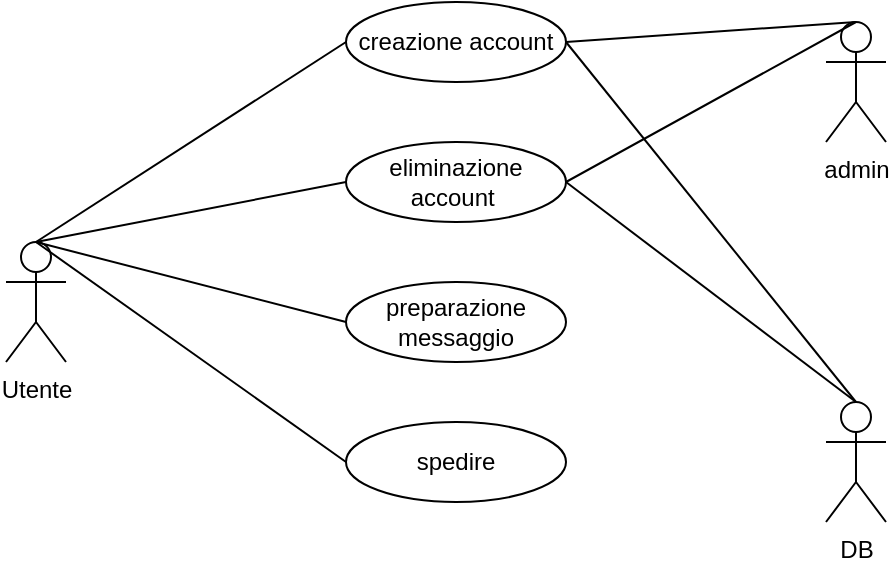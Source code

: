 <mxfile version="25.0.1" pages="5">
  <diagram id="7uKh4mXjR8NCpQf8pAsT" name="Pagina-2">
    <mxGraphModel dx="1674" dy="827" grid="1" gridSize="10" guides="1" tooltips="1" connect="1" arrows="1" fold="1" page="1" pageScale="1" pageWidth="827" pageHeight="1169" math="0" shadow="0">
      <root>
        <mxCell id="0" />
        <mxCell id="1" parent="0" />
        <mxCell id="RDjt_mT250CGhot7ouWW-1" value="Utente" style="shape=umlActor;verticalLabelPosition=bottom;verticalAlign=top;html=1;" vertex="1" parent="1">
          <mxGeometry x="90" y="350" width="30" height="60" as="geometry" />
        </mxCell>
        <mxCell id="RDjt_mT250CGhot7ouWW-2" value="admin" style="shape=umlActor;verticalLabelPosition=bottom;verticalAlign=top;html=1;" vertex="1" parent="1">
          <mxGeometry x="500" y="240" width="30" height="60" as="geometry" />
        </mxCell>
        <mxCell id="RDjt_mT250CGhot7ouWW-3" value="DB" style="shape=umlActor;verticalLabelPosition=bottom;verticalAlign=top;html=1;" vertex="1" parent="1">
          <mxGeometry x="500" y="430" width="30" height="60" as="geometry" />
        </mxCell>
        <mxCell id="RDjt_mT250CGhot7ouWW-4" value="creazione account" style="ellipse;html=1;whiteSpace=wrap;" vertex="1" parent="1">
          <mxGeometry x="260" y="230" width="110" height="40" as="geometry" />
        </mxCell>
        <mxCell id="RDjt_mT250CGhot7ouWW-5" value="eliminazione account&amp;nbsp;" style="ellipse;html=1;whiteSpace=wrap;" vertex="1" parent="1">
          <mxGeometry x="260" y="300" width="110" height="40" as="geometry" />
        </mxCell>
        <mxCell id="RDjt_mT250CGhot7ouWW-6" value="preparazione messaggio" style="ellipse;html=1;whiteSpace=wrap;" vertex="1" parent="1">
          <mxGeometry x="260" y="370" width="110" height="40" as="geometry" />
        </mxCell>
        <mxCell id="RDjt_mT250CGhot7ouWW-7" value="spedire" style="ellipse;html=1;whiteSpace=wrap;" vertex="1" parent="1">
          <mxGeometry x="260" y="440" width="110" height="40" as="geometry" />
        </mxCell>
        <mxCell id="RDjt_mT250CGhot7ouWW-11" value="" style="endArrow=none;html=1;endSize=12;startArrow=none;startSize=14;startFill=0;align=center;verticalAlign=bottom;endFill=0;rounded=0;entryX=0.5;entryY=0;entryDx=0;entryDy=0;entryPerimeter=0;exitX=0;exitY=0.5;exitDx=0;exitDy=0;" edge="1" parent="1" source="RDjt_mT250CGhot7ouWW-4" target="RDjt_mT250CGhot7ouWW-1">
          <mxGeometry y="3" relative="1" as="geometry">
            <mxPoint x="140" y="520" as="sourcePoint" />
            <mxPoint x="300" y="520" as="targetPoint" />
          </mxGeometry>
        </mxCell>
        <mxCell id="RDjt_mT250CGhot7ouWW-12" value="" style="endArrow=none;html=1;endSize=12;startArrow=none;startSize=14;startFill=0;align=center;verticalAlign=bottom;endFill=0;rounded=0;exitX=0;exitY=0.5;exitDx=0;exitDy=0;entryX=0.5;entryY=0;entryDx=0;entryDy=0;entryPerimeter=0;" edge="1" parent="1" source="RDjt_mT250CGhot7ouWW-5" target="RDjt_mT250CGhot7ouWW-1">
          <mxGeometry y="3" relative="1" as="geometry">
            <mxPoint x="270" y="260" as="sourcePoint" />
            <mxPoint x="110" y="350" as="targetPoint" />
          </mxGeometry>
        </mxCell>
        <mxCell id="RDjt_mT250CGhot7ouWW-13" value="" style="endArrow=none;html=1;endSize=12;startArrow=none;startSize=14;startFill=0;align=center;verticalAlign=bottom;endFill=0;rounded=0;entryX=0.5;entryY=0;entryDx=0;entryDy=0;entryPerimeter=0;exitX=0;exitY=0.5;exitDx=0;exitDy=0;" edge="1" parent="1" source="RDjt_mT250CGhot7ouWW-6" target="RDjt_mT250CGhot7ouWW-1">
          <mxGeometry y="3" relative="1" as="geometry">
            <mxPoint x="280" y="270" as="sourcePoint" />
            <mxPoint x="125" y="370" as="targetPoint" />
          </mxGeometry>
        </mxCell>
        <mxCell id="RDjt_mT250CGhot7ouWW-14" value="" style="endArrow=none;html=1;endSize=12;startArrow=none;startSize=14;startFill=0;align=center;verticalAlign=bottom;endFill=0;rounded=0;entryX=0.5;entryY=0;entryDx=0;entryDy=0;entryPerimeter=0;exitX=0;exitY=0.5;exitDx=0;exitDy=0;" edge="1" parent="1" source="RDjt_mT250CGhot7ouWW-7" target="RDjt_mT250CGhot7ouWW-1">
          <mxGeometry y="3" relative="1" as="geometry">
            <mxPoint x="290" y="280" as="sourcePoint" />
            <mxPoint x="135" y="380" as="targetPoint" />
          </mxGeometry>
        </mxCell>
        <mxCell id="RDjt_mT250CGhot7ouWW-15" value="" style="endArrow=none;html=1;endSize=12;startArrow=none;startSize=14;startFill=0;align=center;verticalAlign=bottom;endFill=0;rounded=0;entryX=0.5;entryY=0;entryDx=0;entryDy=0;entryPerimeter=0;exitX=1;exitY=0.5;exitDx=0;exitDy=0;" edge="1" parent="1" source="RDjt_mT250CGhot7ouWW-4" target="RDjt_mT250CGhot7ouWW-2">
          <mxGeometry y="3" relative="1" as="geometry">
            <mxPoint x="300" y="290" as="sourcePoint" />
            <mxPoint x="145" y="390" as="targetPoint" />
          </mxGeometry>
        </mxCell>
        <mxCell id="RDjt_mT250CGhot7ouWW-16" value="" style="endArrow=none;html=1;endSize=12;startArrow=none;startSize=14;startFill=0;align=center;verticalAlign=bottom;endFill=0;rounded=0;entryX=0.5;entryY=0;entryDx=0;entryDy=0;entryPerimeter=0;exitX=1;exitY=0.5;exitDx=0;exitDy=0;" edge="1" parent="1" source="RDjt_mT250CGhot7ouWW-4" target="RDjt_mT250CGhot7ouWW-3">
          <mxGeometry y="3" relative="1" as="geometry">
            <mxPoint x="310" y="300" as="sourcePoint" />
            <mxPoint x="155" y="400" as="targetPoint" />
          </mxGeometry>
        </mxCell>
        <mxCell id="RDjt_mT250CGhot7ouWW-17" value="" style="endArrow=none;html=1;endSize=12;startArrow=none;startSize=14;startFill=0;align=center;verticalAlign=bottom;endFill=0;rounded=0;entryX=0.5;entryY=0;entryDx=0;entryDy=0;entryPerimeter=0;exitX=1;exitY=0.5;exitDx=0;exitDy=0;" edge="1" parent="1" source="RDjt_mT250CGhot7ouWW-5" target="RDjt_mT250CGhot7ouWW-3">
          <mxGeometry y="3" relative="1" as="geometry">
            <mxPoint x="320" y="310" as="sourcePoint" />
            <mxPoint x="165" y="410" as="targetPoint" />
          </mxGeometry>
        </mxCell>
        <mxCell id="RDjt_mT250CGhot7ouWW-18" value="" style="endArrow=none;html=1;endSize=12;startArrow=none;startSize=14;startFill=0;align=center;verticalAlign=bottom;endFill=0;rounded=0;entryX=0.5;entryY=0;entryDx=0;entryDy=0;entryPerimeter=0;exitX=1;exitY=0.5;exitDx=0;exitDy=0;" edge="1" parent="1" source="RDjt_mT250CGhot7ouWW-5" target="RDjt_mT250CGhot7ouWW-2">
          <mxGeometry y="3" relative="1" as="geometry">
            <mxPoint x="380" y="320" as="sourcePoint" />
            <mxPoint x="175" y="420" as="targetPoint" />
          </mxGeometry>
        </mxCell>
      </root>
    </mxGraphModel>
  </diagram>
  <diagram id="IorZ8EUd1iyntwWjrZEY" name="Pagina-3">
    <mxGraphModel dx="1674" dy="827" grid="1" gridSize="10" guides="1" tooltips="1" connect="1" arrows="1" fold="1" page="1" pageScale="1" pageWidth="827" pageHeight="1169" math="0" shadow="0">
      <root>
        <mxCell id="0" />
        <mxCell id="1" parent="0" />
        <mxCell id="6ybf6IS9MUHjENojcd30-1" value="sito" style="shape=umlLifeline;perimeter=lifelinePerimeter;whiteSpace=wrap;html=1;container=1;dropTarget=0;collapsible=0;recursiveResize=0;outlineConnect=0;portConstraint=eastwest;newEdgeStyle={&quot;edgeStyle&quot;:&quot;elbowEdgeStyle&quot;,&quot;elbow&quot;:&quot;vertical&quot;,&quot;curved&quot;:0,&quot;rounded&quot;:0};" vertex="1" parent="1">
          <mxGeometry x="290" y="170" width="100" height="300" as="geometry" />
        </mxCell>
        <mxCell id="6ybf6IS9MUHjENojcd30-6" value="" style="html=1;points=[[0,0,0,0,5],[0,1,0,0,-5],[1,0,0,0,5],[1,1,0,0,-5]];perimeter=orthogonalPerimeter;outlineConnect=0;targetShapes=umlLifeline;portConstraint=eastwest;newEdgeStyle={&quot;curved&quot;:0,&quot;rounded&quot;:0};" vertex="1" parent="6ybf6IS9MUHjENojcd30-1">
          <mxGeometry x="45" y="90" width="10" height="210" as="geometry" />
        </mxCell>
        <mxCell id="6ybf6IS9MUHjENojcd30-3" value="utente" style="shape=umlLifeline;perimeter=lifelinePerimeter;whiteSpace=wrap;html=1;container=1;dropTarget=0;collapsible=0;recursiveResize=0;outlineConnect=0;portConstraint=eastwest;newEdgeStyle={&quot;edgeStyle&quot;:&quot;elbowEdgeStyle&quot;,&quot;elbow&quot;:&quot;vertical&quot;,&quot;curved&quot;:0,&quot;rounded&quot;:0};" vertex="1" parent="1">
          <mxGeometry x="170" y="170" width="100" height="350" as="geometry" />
        </mxCell>
        <mxCell id="6ybf6IS9MUHjENojcd30-4" value="" style="html=1;points=[[0,0,0,0,5],[0,1,0,0,-5],[1,0,0,0,5],[1,1,0,0,-5]];perimeter=orthogonalPerimeter;outlineConnect=0;targetShapes=umlLifeline;portConstraint=eastwest;newEdgeStyle={&quot;curved&quot;:0,&quot;rounded&quot;:0};" vertex="1" parent="6ybf6IS9MUHjENojcd30-3">
          <mxGeometry x="45" y="90" width="10" height="260" as="geometry" />
        </mxCell>
        <mxCell id="6ybf6IS9MUHjENojcd30-8" value="DB" style="shape=umlLifeline;perimeter=lifelinePerimeter;whiteSpace=wrap;html=1;container=1;dropTarget=0;collapsible=0;recursiveResize=0;outlineConnect=0;portConstraint=eastwest;newEdgeStyle={&quot;edgeStyle&quot;:&quot;elbowEdgeStyle&quot;,&quot;elbow&quot;:&quot;vertical&quot;,&quot;curved&quot;:0,&quot;rounded&quot;:0};" vertex="1" parent="1">
          <mxGeometry x="534" y="170" width="100" height="330" as="geometry" />
        </mxCell>
        <mxCell id="6ybf6IS9MUHjENojcd30-9" value="" style="html=1;points=[[0,0,0,0,5],[0,1,0,0,-5],[1,0,0,0,5],[1,1,0,0,-5]];perimeter=orthogonalPerimeter;outlineConnect=0;targetShapes=umlLifeline;portConstraint=eastwest;newEdgeStyle={&quot;curved&quot;:0,&quot;rounded&quot;:0};" vertex="1" parent="6ybf6IS9MUHjENojcd30-8">
          <mxGeometry x="45" y="90" width="10" height="240" as="geometry" />
        </mxCell>
        <mxCell id="6ybf6IS9MUHjENojcd30-14" value="" style="html=1;verticalAlign=bottom;labelBackgroundColor=none;endArrow=block;endFill=1;endSize=6;align=left;rounded=0;exitX=1;exitY=0;exitDx=0;exitDy=5;exitPerimeter=0;entryX=0;entryY=0;entryDx=0;entryDy=5;entryPerimeter=0;" edge="1" parent="1" source="6ybf6IS9MUHjENojcd30-4" target="6ybf6IS9MUHjENojcd30-6">
          <mxGeometry x="-1" relative="1" as="geometry">
            <mxPoint x="70" y="280" as="sourcePoint" />
            <mxPoint x="230" y="280" as="targetPoint" />
          </mxGeometry>
        </mxCell>
        <mxCell id="6ybf6IS9MUHjENojcd30-15" value="creazione(id,psw)" style="edgeLabel;html=1;align=center;verticalAlign=middle;resizable=0;points=[];" vertex="1" connectable="0" parent="6ybf6IS9MUHjENojcd30-14">
          <mxGeometry x="-0.018" relative="1" as="geometry">
            <mxPoint as="offset" />
          </mxGeometry>
        </mxCell>
        <mxCell id="6ybf6IS9MUHjENojcd30-16" value="" style="html=1;verticalAlign=bottom;labelBackgroundColor=none;endArrow=block;endFill=1;endSize=6;align=left;rounded=0;" edge="1" parent="1" target="6ybf6IS9MUHjENojcd30-9">
          <mxGeometry x="-1" relative="1" as="geometry">
            <mxPoint x="350" y="275" as="sourcePoint" />
            <mxPoint x="459.0" y="275" as="targetPoint" />
          </mxGeometry>
        </mxCell>
        <mxCell id="6ybf6IS9MUHjENojcd30-18" value="creazione" style="edgeLabel;html=1;align=center;verticalAlign=middle;resizable=0;points=[];" vertex="1" connectable="0" parent="6ybf6IS9MUHjENojcd30-16">
          <mxGeometry x="0.046" relative="1" as="geometry">
            <mxPoint as="offset" />
          </mxGeometry>
        </mxCell>
        <mxCell id="6ybf6IS9MUHjENojcd30-21" value="potrei implementare un loop che continui fino a che l id non sia di una lunghezza minima" style="text;html=1;align=center;verticalAlign=middle;resizable=0;points=[];autosize=1;strokeColor=none;fillColor=none;" vertex="1" parent="1">
          <mxGeometry x="120" y="58" width="490" height="30" as="geometry" />
        </mxCell>
        <mxCell id="6ybf6IS9MUHjENojcd30-22" value="" style="endArrow=open;html=1;rounded=0;align=center;verticalAlign=bottom;dashed=1;endFill=0;labelBackgroundColor=none;" edge="1" parent="1" target="6ybf6IS9MUHjENojcd30-1">
          <mxGeometry relative="1" as="geometry">
            <mxPoint x="579" y="400" as="sourcePoint" />
            <mxPoint x="463.929" y="400" as="targetPoint" />
          </mxGeometry>
        </mxCell>
        <mxCell id="6ybf6IS9MUHjENojcd30-23" value="utente inserito" style="resizable=0;html=1;align=center;verticalAlign=top;labelBackgroundColor=none;" connectable="0" vertex="1" parent="6ybf6IS9MUHjENojcd30-22">
          <mxGeometry relative="1" as="geometry" />
        </mxCell>
        <mxCell id="6ybf6IS9MUHjENojcd30-26" value="" style="endArrow=open;html=1;rounded=0;align=center;verticalAlign=bottom;dashed=1;endFill=0;labelBackgroundColor=none;" edge="1" parent="1">
          <mxGeometry relative="1" as="geometry">
            <mxPoint x="335" y="430" as="sourcePoint" />
            <mxPoint x="220" y="430" as="targetPoint" />
          </mxGeometry>
        </mxCell>
        <mxCell id="6ybf6IS9MUHjENojcd30-27" value="hai effettuato il login" style="resizable=0;html=1;align=center;verticalAlign=top;labelBackgroundColor=none;" connectable="0" vertex="1" parent="6ybf6IS9MUHjENojcd30-26">
          <mxGeometry relative="1" as="geometry" />
        </mxCell>
        <mxCell id="6ybf6IS9MUHjENojcd30-28" value="inbox" style="shape=umlLifeline;perimeter=lifelinePerimeter;whiteSpace=wrap;html=1;container=1;dropTarget=0;collapsible=0;recursiveResize=0;outlineConnect=0;portConstraint=eastwest;newEdgeStyle={&quot;edgeStyle&quot;:&quot;elbowEdgeStyle&quot;,&quot;elbow&quot;:&quot;vertical&quot;,&quot;curved&quot;:0,&quot;rounded&quot;:0};" vertex="1" parent="1">
          <mxGeometry x="620" y="250" width="100" height="180" as="geometry" />
        </mxCell>
        <mxCell id="6ybf6IS9MUHjENojcd30-29" value="" style="html=1;points=[[0,0,0,0,5],[0,1,0,0,-5],[1,0,0,0,5],[1,1,0,0,-5]];perimeter=orthogonalPerimeter;outlineConnect=0;targetShapes=umlLifeline;portConstraint=eastwest;newEdgeStyle={&quot;curved&quot;:0,&quot;rounded&quot;:0};" vertex="1" parent="6ybf6IS9MUHjENojcd30-28">
          <mxGeometry x="45" y="60" width="10" height="20" as="geometry" />
        </mxCell>
        <mxCell id="6ybf6IS9MUHjENojcd30-30" value="out" style="shape=umlLifeline;perimeter=lifelinePerimeter;whiteSpace=wrap;html=1;container=1;dropTarget=0;collapsible=0;recursiveResize=0;outlineConnect=0;portConstraint=eastwest;newEdgeStyle={&quot;edgeStyle&quot;:&quot;elbowEdgeStyle&quot;,&quot;elbow&quot;:&quot;vertical&quot;,&quot;curved&quot;:0,&quot;rounded&quot;:0};" vertex="1" parent="1">
          <mxGeometry x="730" y="250" width="100" height="180" as="geometry" />
        </mxCell>
        <mxCell id="6ybf6IS9MUHjENojcd30-31" value="" style="html=1;points=[[0,0,0,0,5],[0,1,0,0,-5],[1,0,0,0,5],[1,1,0,0,-5]];perimeter=orthogonalPerimeter;outlineConnect=0;targetShapes=umlLifeline;portConstraint=eastwest;newEdgeStyle={&quot;curved&quot;:0,&quot;rounded&quot;:0};" vertex="1" parent="6ybf6IS9MUHjENojcd30-30">
          <mxGeometry x="45" y="85" width="10" height="20" as="geometry" />
        </mxCell>
        <mxCell id="6ybf6IS9MUHjENojcd30-32" value="draft" style="shape=umlLifeline;perimeter=lifelinePerimeter;whiteSpace=wrap;html=1;container=1;dropTarget=0;collapsible=0;recursiveResize=0;outlineConnect=0;portConstraint=eastwest;newEdgeStyle={&quot;edgeStyle&quot;:&quot;elbowEdgeStyle&quot;,&quot;elbow&quot;:&quot;vertical&quot;,&quot;curved&quot;:0,&quot;rounded&quot;:0};" vertex="1" parent="1">
          <mxGeometry x="850" y="250" width="100" height="180" as="geometry" />
        </mxCell>
        <mxCell id="6ybf6IS9MUHjENojcd30-33" value="" style="html=1;points=[[0,0,0,0,5],[0,1,0,0,-5],[1,0,0,0,5],[1,1,0,0,-5]];perimeter=orthogonalPerimeter;outlineConnect=0;targetShapes=umlLifeline;portConstraint=eastwest;newEdgeStyle={&quot;curved&quot;:0,&quot;rounded&quot;:0};" vertex="1" parent="6ybf6IS9MUHjENojcd30-32">
          <mxGeometry x="45" y="105" width="10" height="20" as="geometry" />
        </mxCell>
        <mxCell id="6ybf6IS9MUHjENojcd30-34" value="" style="html=1;verticalAlign=bottom;labelBackgroundColor=none;endArrow=block;endFill=1;endSize=6;align=left;rounded=0;" edge="1" parent="1">
          <mxGeometry x="-1" relative="1" as="geometry">
            <mxPoint x="590" y="310" as="sourcePoint" />
            <mxPoint x="660" y="310" as="targetPoint" />
          </mxGeometry>
        </mxCell>
        <mxCell id="6ybf6IS9MUHjENojcd30-35" value="creazione1" style="edgeLabel;html=1;align=center;verticalAlign=middle;resizable=0;points=[];" vertex="1" connectable="0" parent="6ybf6IS9MUHjENojcd30-34">
          <mxGeometry x="0.046" relative="1" as="geometry">
            <mxPoint as="offset" />
          </mxGeometry>
        </mxCell>
        <mxCell id="6ybf6IS9MUHjENojcd30-36" value="" style="html=1;verticalAlign=bottom;labelBackgroundColor=none;endArrow=block;endFill=1;endSize=6;align=left;rounded=0;" edge="1" parent="1" target="6ybf6IS9MUHjENojcd30-30">
          <mxGeometry x="-1" relative="1" as="geometry">
            <mxPoint x="590" y="344.71" as="sourcePoint" />
            <mxPoint x="699" y="344.71" as="targetPoint" />
          </mxGeometry>
        </mxCell>
        <mxCell id="6ybf6IS9MUHjENojcd30-37" value="creazione2" style="edgeLabel;html=1;align=center;verticalAlign=middle;resizable=0;points=[];" vertex="1" connectable="0" parent="6ybf6IS9MUHjENojcd30-36">
          <mxGeometry x="0.046" relative="1" as="geometry">
            <mxPoint as="offset" />
          </mxGeometry>
        </mxCell>
        <mxCell id="6ybf6IS9MUHjENojcd30-38" value="" style="html=1;verticalAlign=bottom;labelBackgroundColor=none;endArrow=block;endFill=1;endSize=6;align=left;rounded=0;" edge="1" parent="1" target="6ybf6IS9MUHjENojcd30-32">
          <mxGeometry x="-1" relative="1" as="geometry">
            <mxPoint x="590" y="370" as="sourcePoint" />
            <mxPoint x="699" y="370" as="targetPoint" />
          </mxGeometry>
        </mxCell>
        <mxCell id="6ybf6IS9MUHjENojcd30-39" value="creazione 3" style="edgeLabel;html=1;align=center;verticalAlign=middle;resizable=0;points=[];" vertex="1" connectable="0" parent="6ybf6IS9MUHjENojcd30-38">
          <mxGeometry x="0.046" relative="1" as="geometry">
            <mxPoint as="offset" />
          </mxGeometry>
        </mxCell>
      </root>
    </mxGraphModel>
  </diagram>
  <diagram id="ANnbnVgEJeZNA_Bvn11J" name="Pagina-4">
    <mxGraphModel dx="1674" dy="827" grid="1" gridSize="10" guides="1" tooltips="1" connect="1" arrows="1" fold="1" page="1" pageScale="1" pageWidth="827" pageHeight="1169" math="0" shadow="0">
      <root>
        <mxCell id="0" />
        <mxCell id="1" parent="0" />
        <mxCell id="ZxREkhoDkMAEQCJmT6lO-1" value="sito" style="shape=umlLifeline;perimeter=lifelinePerimeter;whiteSpace=wrap;html=1;container=1;dropTarget=0;collapsible=0;recursiveResize=0;outlineConnect=0;portConstraint=eastwest;newEdgeStyle={&quot;edgeStyle&quot;:&quot;elbowEdgeStyle&quot;,&quot;elbow&quot;:&quot;vertical&quot;,&quot;curved&quot;:0,&quot;rounded&quot;:0};" vertex="1" parent="1">
          <mxGeometry x="220" y="110" width="100" height="300" as="geometry" />
        </mxCell>
        <mxCell id="ZxREkhoDkMAEQCJmT6lO-2" value="" style="html=1;points=[[0,0,0,0,5],[0,1,0,0,-5],[1,0,0,0,5],[1,1,0,0,-5]];perimeter=orthogonalPerimeter;outlineConnect=0;targetShapes=umlLifeline;portConstraint=eastwest;newEdgeStyle={&quot;curved&quot;:0,&quot;rounded&quot;:0};" vertex="1" parent="ZxREkhoDkMAEQCJmT6lO-1">
          <mxGeometry x="45" y="90" width="10" height="210" as="geometry" />
        </mxCell>
        <mxCell id="ZxREkhoDkMAEQCJmT6lO-3" value="utente" style="shape=umlLifeline;perimeter=lifelinePerimeter;whiteSpace=wrap;html=1;container=1;dropTarget=0;collapsible=0;recursiveResize=0;outlineConnect=0;portConstraint=eastwest;newEdgeStyle={&quot;edgeStyle&quot;:&quot;elbowEdgeStyle&quot;,&quot;elbow&quot;:&quot;vertical&quot;,&quot;curved&quot;:0,&quot;rounded&quot;:0};" vertex="1" parent="1">
          <mxGeometry x="100" y="110" width="100" height="350" as="geometry" />
        </mxCell>
        <mxCell id="ZxREkhoDkMAEQCJmT6lO-4" value="" style="html=1;points=[[0,0,0,0,5],[0,1,0,0,-5],[1,0,0,0,5],[1,1,0,0,-5]];perimeter=orthogonalPerimeter;outlineConnect=0;targetShapes=umlLifeline;portConstraint=eastwest;newEdgeStyle={&quot;curved&quot;:0,&quot;rounded&quot;:0};" vertex="1" parent="ZxREkhoDkMAEQCJmT6lO-3">
          <mxGeometry x="45" y="90" width="10" height="260" as="geometry" />
        </mxCell>
        <mxCell id="ZxREkhoDkMAEQCJmT6lO-5" value="DB" style="shape=umlLifeline;perimeter=lifelinePerimeter;whiteSpace=wrap;html=1;container=1;dropTarget=0;collapsible=0;recursiveResize=0;outlineConnect=0;portConstraint=eastwest;newEdgeStyle={&quot;edgeStyle&quot;:&quot;elbowEdgeStyle&quot;,&quot;elbow&quot;:&quot;vertical&quot;,&quot;curved&quot;:0,&quot;rounded&quot;:0};" vertex="1" parent="1">
          <mxGeometry x="464" y="110" width="100" height="330" as="geometry" />
        </mxCell>
        <mxCell id="ZxREkhoDkMAEQCJmT6lO-6" value="" style="html=1;points=[[0,0,0,0,5],[0,1,0,0,-5],[1,0,0,0,5],[1,1,0,0,-5]];perimeter=orthogonalPerimeter;outlineConnect=0;targetShapes=umlLifeline;portConstraint=eastwest;newEdgeStyle={&quot;curved&quot;:0,&quot;rounded&quot;:0};" vertex="1" parent="ZxREkhoDkMAEQCJmT6lO-5">
          <mxGeometry x="45" y="90" width="10" height="240" as="geometry" />
        </mxCell>
        <mxCell id="ZxREkhoDkMAEQCJmT6lO-7" value="" style="html=1;verticalAlign=bottom;labelBackgroundColor=none;endArrow=block;endFill=1;endSize=6;align=left;rounded=0;exitX=1;exitY=0;exitDx=0;exitDy=5;exitPerimeter=0;entryX=0;entryY=0;entryDx=0;entryDy=5;entryPerimeter=0;" edge="1" parent="1" source="ZxREkhoDkMAEQCJmT6lO-4" target="ZxREkhoDkMAEQCJmT6lO-2">
          <mxGeometry x="-1" relative="1" as="geometry">
            <mxPoint y="220" as="sourcePoint" />
            <mxPoint x="160" y="220" as="targetPoint" />
          </mxGeometry>
        </mxCell>
        <mxCell id="ZxREkhoDkMAEQCJmT6lO-8" value="eliminazione" style="edgeLabel;html=1;align=center;verticalAlign=middle;resizable=0;points=[];" vertex="1" connectable="0" parent="ZxREkhoDkMAEQCJmT6lO-7">
          <mxGeometry x="-0.018" relative="1" as="geometry">
            <mxPoint as="offset" />
          </mxGeometry>
        </mxCell>
        <mxCell id="ZxREkhoDkMAEQCJmT6lO-9" value="" style="html=1;verticalAlign=bottom;labelBackgroundColor=none;endArrow=block;endFill=1;endSize=6;align=left;rounded=0;" edge="1" parent="1" target="ZxREkhoDkMAEQCJmT6lO-6">
          <mxGeometry x="-1" relative="1" as="geometry">
            <mxPoint x="280" y="215" as="sourcePoint" />
            <mxPoint x="389.0" y="215" as="targetPoint" />
          </mxGeometry>
        </mxCell>
        <mxCell id="ZxREkhoDkMAEQCJmT6lO-10" value="richiesta eliminazione&amp;nbsp;" style="edgeLabel;html=1;align=center;verticalAlign=middle;resizable=0;points=[];" vertex="1" connectable="0" parent="ZxREkhoDkMAEQCJmT6lO-9">
          <mxGeometry x="0.046" relative="1" as="geometry">
            <mxPoint as="offset" />
          </mxGeometry>
        </mxCell>
        <mxCell id="ZxREkhoDkMAEQCJmT6lO-11" value="" style="endArrow=open;html=1;rounded=0;align=center;verticalAlign=bottom;dashed=1;endFill=0;labelBackgroundColor=none;" edge="1" parent="1" target="ZxREkhoDkMAEQCJmT6lO-1">
          <mxGeometry relative="1" as="geometry">
            <mxPoint x="509" y="340" as="sourcePoint" />
            <mxPoint x="393.929" y="340" as="targetPoint" />
          </mxGeometry>
        </mxCell>
        <mxCell id="ZxREkhoDkMAEQCJmT6lO-12" value="eliminato" style="resizable=0;html=1;align=center;verticalAlign=top;labelBackgroundColor=none;" connectable="0" vertex="1" parent="ZxREkhoDkMAEQCJmT6lO-11">
          <mxGeometry relative="1" as="geometry" />
        </mxCell>
        <mxCell id="ZxREkhoDkMAEQCJmT6lO-13" value="" style="endArrow=open;html=1;rounded=0;align=center;verticalAlign=bottom;dashed=1;endFill=0;labelBackgroundColor=none;" edge="1" parent="1">
          <mxGeometry relative="1" as="geometry">
            <mxPoint x="265" y="370" as="sourcePoint" />
            <mxPoint x="150" y="370" as="targetPoint" />
          </mxGeometry>
        </mxCell>
        <mxCell id="ZxREkhoDkMAEQCJmT6lO-14" value="eliminato" style="resizable=0;html=1;align=center;verticalAlign=top;labelBackgroundColor=none;" connectable="0" vertex="1" parent="ZxREkhoDkMAEQCJmT6lO-13">
          <mxGeometry relative="1" as="geometry" />
        </mxCell>
        <mxCell id="ZxREkhoDkMAEQCJmT6lO-15" value="inbox" style="shape=umlLifeline;perimeter=lifelinePerimeter;whiteSpace=wrap;html=1;container=1;dropTarget=0;collapsible=0;recursiveResize=0;outlineConnect=0;portConstraint=eastwest;newEdgeStyle={&quot;edgeStyle&quot;:&quot;elbowEdgeStyle&quot;,&quot;elbow&quot;:&quot;vertical&quot;,&quot;curved&quot;:0,&quot;rounded&quot;:0};" vertex="1" parent="1">
          <mxGeometry x="550" y="190" width="100" height="180" as="geometry" />
        </mxCell>
        <mxCell id="ZxREkhoDkMAEQCJmT6lO-16" value="" style="html=1;points=[[0,0,0,0,5],[0,1,0,0,-5],[1,0,0,0,5],[1,1,0,0,-5]];perimeter=orthogonalPerimeter;outlineConnect=0;targetShapes=umlLifeline;portConstraint=eastwest;newEdgeStyle={&quot;curved&quot;:0,&quot;rounded&quot;:0};" vertex="1" parent="ZxREkhoDkMAEQCJmT6lO-15">
          <mxGeometry x="45" y="60" width="10" height="20" as="geometry" />
        </mxCell>
        <mxCell id="ZxREkhoDkMAEQCJmT6lO-17" value="out" style="shape=umlLifeline;perimeter=lifelinePerimeter;whiteSpace=wrap;html=1;container=1;dropTarget=0;collapsible=0;recursiveResize=0;outlineConnect=0;portConstraint=eastwest;newEdgeStyle={&quot;edgeStyle&quot;:&quot;elbowEdgeStyle&quot;,&quot;elbow&quot;:&quot;vertical&quot;,&quot;curved&quot;:0,&quot;rounded&quot;:0};" vertex="1" parent="1">
          <mxGeometry x="660" y="190" width="100" height="180" as="geometry" />
        </mxCell>
        <mxCell id="ZxREkhoDkMAEQCJmT6lO-18" value="" style="html=1;points=[[0,0,0,0,5],[0,1,0,0,-5],[1,0,0,0,5],[1,1,0,0,-5]];perimeter=orthogonalPerimeter;outlineConnect=0;targetShapes=umlLifeline;portConstraint=eastwest;newEdgeStyle={&quot;curved&quot;:0,&quot;rounded&quot;:0};" vertex="1" parent="ZxREkhoDkMAEQCJmT6lO-17">
          <mxGeometry x="45" y="85" width="10" height="20" as="geometry" />
        </mxCell>
        <mxCell id="ZxREkhoDkMAEQCJmT6lO-19" value="draft" style="shape=umlLifeline;perimeter=lifelinePerimeter;whiteSpace=wrap;html=1;container=1;dropTarget=0;collapsible=0;recursiveResize=0;outlineConnect=0;portConstraint=eastwest;newEdgeStyle={&quot;edgeStyle&quot;:&quot;elbowEdgeStyle&quot;,&quot;elbow&quot;:&quot;vertical&quot;,&quot;curved&quot;:0,&quot;rounded&quot;:0};" vertex="1" parent="1">
          <mxGeometry x="780" y="190" width="100" height="180" as="geometry" />
        </mxCell>
        <mxCell id="ZxREkhoDkMAEQCJmT6lO-20" value="" style="html=1;points=[[0,0,0,0,5],[0,1,0,0,-5],[1,0,0,0,5],[1,1,0,0,-5]];perimeter=orthogonalPerimeter;outlineConnect=0;targetShapes=umlLifeline;portConstraint=eastwest;newEdgeStyle={&quot;curved&quot;:0,&quot;rounded&quot;:0};" vertex="1" parent="ZxREkhoDkMAEQCJmT6lO-19">
          <mxGeometry x="45" y="105" width="10" height="20" as="geometry" />
        </mxCell>
        <mxCell id="ZxREkhoDkMAEQCJmT6lO-21" value="" style="html=1;verticalAlign=bottom;labelBackgroundColor=none;endArrow=block;endFill=1;endSize=6;align=left;rounded=0;" edge="1" parent="1">
          <mxGeometry x="-1" relative="1" as="geometry">
            <mxPoint x="520" y="250" as="sourcePoint" />
            <mxPoint x="590" y="250" as="targetPoint" />
          </mxGeometry>
        </mxCell>
        <mxCell id="ZxREkhoDkMAEQCJmT6lO-22" value="elimina" style="edgeLabel;html=1;align=center;verticalAlign=middle;resizable=0;points=[];" vertex="1" connectable="0" parent="ZxREkhoDkMAEQCJmT6lO-21">
          <mxGeometry x="0.046" relative="1" as="geometry">
            <mxPoint as="offset" />
          </mxGeometry>
        </mxCell>
        <mxCell id="ZxREkhoDkMAEQCJmT6lO-23" value="" style="html=1;verticalAlign=bottom;labelBackgroundColor=none;endArrow=block;endFill=1;endSize=6;align=left;rounded=0;" edge="1" parent="1" target="ZxREkhoDkMAEQCJmT6lO-17">
          <mxGeometry x="-1" relative="1" as="geometry">
            <mxPoint x="520" y="284.71" as="sourcePoint" />
            <mxPoint x="629" y="284.71" as="targetPoint" />
          </mxGeometry>
        </mxCell>
        <mxCell id="ZxREkhoDkMAEQCJmT6lO-24" value="elimina" style="edgeLabel;html=1;align=center;verticalAlign=middle;resizable=0;points=[];" vertex="1" connectable="0" parent="ZxREkhoDkMAEQCJmT6lO-23">
          <mxGeometry x="0.046" relative="1" as="geometry">
            <mxPoint as="offset" />
          </mxGeometry>
        </mxCell>
        <mxCell id="ZxREkhoDkMAEQCJmT6lO-25" value="" style="html=1;verticalAlign=bottom;labelBackgroundColor=none;endArrow=block;endFill=1;endSize=6;align=left;rounded=0;" edge="1" parent="1" target="ZxREkhoDkMAEQCJmT6lO-19">
          <mxGeometry x="-1" relative="1" as="geometry">
            <mxPoint x="520" y="310" as="sourcePoint" />
            <mxPoint x="629" y="310" as="targetPoint" />
          </mxGeometry>
        </mxCell>
        <mxCell id="ZxREkhoDkMAEQCJmT6lO-26" value="elimina" style="edgeLabel;html=1;align=center;verticalAlign=middle;resizable=0;points=[];" vertex="1" connectable="0" parent="ZxREkhoDkMAEQCJmT6lO-25">
          <mxGeometry x="0.046" relative="1" as="geometry">
            <mxPoint as="offset" />
          </mxGeometry>
        </mxCell>
        <mxCell id="ZxREkhoDkMAEQCJmT6lO-27" value="potrei mettere blocco alt per controllo se utente esiste&amp;nbsp;" style="text;html=1;align=center;verticalAlign=middle;resizable=0;points=[];autosize=1;strokeColor=none;fillColor=none;" vertex="1" parent="1">
          <mxGeometry x="155" y="18" width="310" height="30" as="geometry" />
        </mxCell>
        <mxCell id="ZxREkhoDkMAEQCJmT6lO-28" value="" style="shape=umlDestroy;html=1;" vertex="1" parent="1">
          <mxGeometry x="695" y="360" width="30" height="30" as="geometry" />
        </mxCell>
        <mxCell id="ZxREkhoDkMAEQCJmT6lO-29" value="" style="shape=umlDestroy;html=1;" vertex="1" parent="1">
          <mxGeometry x="585" y="360" width="30" height="30" as="geometry" />
        </mxCell>
        <mxCell id="ZxREkhoDkMAEQCJmT6lO-30" value="" style="shape=umlDestroy;html=1;" vertex="1" parent="1">
          <mxGeometry x="815" y="360" width="30" height="30" as="geometry" />
        </mxCell>
      </root>
    </mxGraphModel>
  </diagram>
  <diagram id="zJk_KHnQ1PKEzfk7RWL3" name="Pagina-5">
    <mxGraphModel dx="1154" dy="570" grid="1" gridSize="10" guides="1" tooltips="1" connect="1" arrows="1" fold="1" page="1" pageScale="1" pageWidth="827" pageHeight="1169" math="0" shadow="0">
      <root>
        <mxCell id="0" />
        <mxCell id="1" parent="0" />
        <mxCell id="kGJDHgGEsKVxHL9vkZrV-1" value="sito" style="shape=umlLifeline;perimeter=lifelinePerimeter;whiteSpace=wrap;html=1;container=1;dropTarget=0;collapsible=0;recursiveResize=0;outlineConnect=0;portConstraint=eastwest;newEdgeStyle={&quot;edgeStyle&quot;:&quot;elbowEdgeStyle&quot;,&quot;elbow&quot;:&quot;vertical&quot;,&quot;curved&quot;:0,&quot;rounded&quot;:0};" vertex="1" parent="1">
          <mxGeometry x="220" y="110" width="100" height="300" as="geometry" />
        </mxCell>
        <mxCell id="kGJDHgGEsKVxHL9vkZrV-2" value="" style="html=1;points=[[0,0,0,0,5],[0,1,0,0,-5],[1,0,0,0,5],[1,1,0,0,-5]];perimeter=orthogonalPerimeter;outlineConnect=0;targetShapes=umlLifeline;portConstraint=eastwest;newEdgeStyle={&quot;curved&quot;:0,&quot;rounded&quot;:0};" vertex="1" parent="kGJDHgGEsKVxHL9vkZrV-1">
          <mxGeometry x="45" y="90" width="10" height="210" as="geometry" />
        </mxCell>
        <mxCell id="kGJDHgGEsKVxHL9vkZrV-3" value="utente" style="shape=umlLifeline;perimeter=lifelinePerimeter;whiteSpace=wrap;html=1;container=1;dropTarget=0;collapsible=0;recursiveResize=0;outlineConnect=0;portConstraint=eastwest;newEdgeStyle={&quot;edgeStyle&quot;:&quot;elbowEdgeStyle&quot;,&quot;elbow&quot;:&quot;vertical&quot;,&quot;curved&quot;:0,&quot;rounded&quot;:0};" vertex="1" parent="1">
          <mxGeometry x="100" y="110" width="100" height="350" as="geometry" />
        </mxCell>
        <mxCell id="kGJDHgGEsKVxHL9vkZrV-4" value="" style="html=1;points=[[0,0,0,0,5],[0,1,0,0,-5],[1,0,0,0,5],[1,1,0,0,-5]];perimeter=orthogonalPerimeter;outlineConnect=0;targetShapes=umlLifeline;portConstraint=eastwest;newEdgeStyle={&quot;curved&quot;:0,&quot;rounded&quot;:0};" vertex="1" parent="kGJDHgGEsKVxHL9vkZrV-3">
          <mxGeometry x="45" y="90" width="10" height="260" as="geometry" />
        </mxCell>
        <mxCell id="kGJDHgGEsKVxHL9vkZrV-5" value="email" style="shape=umlLifeline;perimeter=lifelinePerimeter;whiteSpace=wrap;html=1;container=1;dropTarget=0;collapsible=0;recursiveResize=0;outlineConnect=0;portConstraint=eastwest;newEdgeStyle={&quot;edgeStyle&quot;:&quot;elbowEdgeStyle&quot;,&quot;elbow&quot;:&quot;vertical&quot;,&quot;curved&quot;:0,&quot;rounded&quot;:0};" vertex="1" parent="1">
          <mxGeometry x="464" y="110" width="100" height="330" as="geometry" />
        </mxCell>
        <mxCell id="kGJDHgGEsKVxHL9vkZrV-6" value="" style="html=1;points=[[0,0,0,0,5],[0,1,0,0,-5],[1,0,0,0,5],[1,1,0,0,-5]];perimeter=orthogonalPerimeter;outlineConnect=0;targetShapes=umlLifeline;portConstraint=eastwest;newEdgeStyle={&quot;curved&quot;:0,&quot;rounded&quot;:0};" vertex="1" parent="kGJDHgGEsKVxHL9vkZrV-5">
          <mxGeometry x="45" y="90" width="10" height="240" as="geometry" />
        </mxCell>
        <mxCell id="kGJDHgGEsKVxHL9vkZrV-7" value="" style="html=1;verticalAlign=bottom;labelBackgroundColor=none;endArrow=block;endFill=1;endSize=6;align=left;rounded=0;exitX=1;exitY=0;exitDx=0;exitDy=5;exitPerimeter=0;entryX=0;entryY=0;entryDx=0;entryDy=5;entryPerimeter=0;" edge="1" parent="1" source="kGJDHgGEsKVxHL9vkZrV-4" target="kGJDHgGEsKVxHL9vkZrV-2">
          <mxGeometry x="-1" relative="1" as="geometry">
            <mxPoint y="220" as="sourcePoint" />
            <mxPoint x="160" y="220" as="targetPoint" />
          </mxGeometry>
        </mxCell>
        <mxCell id="kGJDHgGEsKVxHL9vkZrV-8" value="login(id,psw)" style="edgeLabel;html=1;align=center;verticalAlign=middle;resizable=0;points=[];" vertex="1" connectable="0" parent="kGJDHgGEsKVxHL9vkZrV-7">
          <mxGeometry x="-0.018" relative="1" as="geometry">
            <mxPoint as="offset" />
          </mxGeometry>
        </mxCell>
        <mxCell id="kGJDHgGEsKVxHL9vkZrV-11" value="" style="endArrow=open;html=1;rounded=0;align=center;verticalAlign=bottom;dashed=1;endFill=0;labelBackgroundColor=none;" edge="1" parent="1" target="kGJDHgGEsKVxHL9vkZrV-1" source="kGJDHgGEsKVxHL9vkZrV-35">
          <mxGeometry relative="1" as="geometry">
            <mxPoint x="509" y="340" as="sourcePoint" />
            <mxPoint x="393.929" y="340" as="targetPoint" />
            <Array as="points">
              <mxPoint x="330" y="360" />
            </Array>
          </mxGeometry>
        </mxCell>
        <mxCell id="kGJDHgGEsKVxHL9vkZrV-12" value="inviato" style="resizable=0;html=1;align=center;verticalAlign=top;labelBackgroundColor=none;" connectable="0" vertex="1" parent="kGJDHgGEsKVxHL9vkZrV-11">
          <mxGeometry relative="1" as="geometry" />
        </mxCell>
        <mxCell id="kGJDHgGEsKVxHL9vkZrV-13" value="" style="endArrow=open;html=1;rounded=0;align=center;verticalAlign=bottom;dashed=1;endFill=0;labelBackgroundColor=none;" edge="1" parent="1">
          <mxGeometry relative="1" as="geometry">
            <mxPoint x="265" y="370" as="sourcePoint" />
            <mxPoint x="150" y="370" as="targetPoint" />
          </mxGeometry>
        </mxCell>
        <mxCell id="kGJDHgGEsKVxHL9vkZrV-14" value="inviata" style="resizable=0;html=1;align=center;verticalAlign=top;labelBackgroundColor=none;" connectable="0" vertex="1" parent="kGJDHgGEsKVxHL9vkZrV-13">
          <mxGeometry relative="1" as="geometry" />
        </mxCell>
        <mxCell id="kGJDHgGEsKVxHL9vkZrV-15" value="email nuova" style="shape=umlLifeline;perimeter=lifelinePerimeter;whiteSpace=wrap;html=1;container=1;dropTarget=0;collapsible=0;recursiveResize=0;outlineConnect=0;portConstraint=eastwest;newEdgeStyle={&quot;edgeStyle&quot;:&quot;elbowEdgeStyle&quot;,&quot;elbow&quot;:&quot;vertical&quot;,&quot;curved&quot;:0,&quot;rounded&quot;:0};" vertex="1" parent="1">
          <mxGeometry x="350" y="195" width="100" height="180" as="geometry" />
        </mxCell>
        <mxCell id="kGJDHgGEsKVxHL9vkZrV-16" value="" style="html=1;points=[[0,0,0,0,5],[0,1,0,0,-5],[1,0,0,0,5],[1,1,0,0,-5]];perimeter=orthogonalPerimeter;outlineConnect=0;targetShapes=umlLifeline;portConstraint=eastwest;newEdgeStyle={&quot;curved&quot;:0,&quot;rounded&quot;:0};" vertex="1" parent="kGJDHgGEsKVxHL9vkZrV-15">
          <mxGeometry x="45" y="80" width="10" height="40" as="geometry" />
        </mxCell>
        <mxCell id="kGJDHgGEsKVxHL9vkZrV-17" value="out box" style="shape=umlLifeline;perimeter=lifelinePerimeter;whiteSpace=wrap;html=1;container=1;dropTarget=0;collapsible=0;recursiveResize=0;outlineConnect=0;portConstraint=eastwest;newEdgeStyle={&quot;edgeStyle&quot;:&quot;elbowEdgeStyle&quot;,&quot;elbow&quot;:&quot;vertical&quot;,&quot;curved&quot;:0,&quot;rounded&quot;:0};" vertex="1" parent="1">
          <mxGeometry x="585" y="110" width="100" height="350" as="geometry" />
        </mxCell>
        <mxCell id="kGJDHgGEsKVxHL9vkZrV-18" value="" style="html=1;points=[[0,0,0,0,5],[0,1,0,0,-5],[1,0,0,0,5],[1,1,0,0,-5]];perimeter=orthogonalPerimeter;outlineConnect=0;targetShapes=umlLifeline;portConstraint=eastwest;newEdgeStyle={&quot;curved&quot;:0,&quot;rounded&quot;:0};" vertex="1" parent="kGJDHgGEsKVxHL9vkZrV-17">
          <mxGeometry x="45" y="85" width="10" height="20" as="geometry" />
        </mxCell>
        <mxCell id="kGJDHgGEsKVxHL9vkZrV-21" value="" style="html=1;verticalAlign=bottom;labelBackgroundColor=none;endArrow=block;endFill=1;endSize=6;align=left;rounded=0;" edge="1" parent="1" target="kGJDHgGEsKVxHL9vkZrV-5">
          <mxGeometry x="-1" relative="1" as="geometry">
            <mxPoint x="280" y="259.71" as="sourcePoint" />
            <mxPoint x="350" y="259.71" as="targetPoint" />
          </mxGeometry>
        </mxCell>
        <mxCell id="kGJDHgGEsKVxHL9vkZrV-22" value="aggiungi messaggi(testo)" style="edgeLabel;html=1;align=center;verticalAlign=middle;resizable=0;points=[];" vertex="1" connectable="0" parent="kGJDHgGEsKVxHL9vkZrV-21">
          <mxGeometry x="0.046" relative="1" as="geometry">
            <mxPoint as="offset" />
          </mxGeometry>
        </mxCell>
        <mxCell id="kGJDHgGEsKVxHL9vkZrV-23" value="" style="html=1;verticalAlign=bottom;labelBackgroundColor=none;endArrow=block;endFill=1;endSize=6;align=left;rounded=0;" edge="1" parent="1" target="kGJDHgGEsKVxHL9vkZrV-17" source="kGJDHgGEsKVxHL9vkZrV-5">
          <mxGeometry x="-1" relative="1" as="geometry">
            <mxPoint x="520" y="284.71" as="sourcePoint" />
            <mxPoint x="629" y="284.71" as="targetPoint" />
            <Array as="points">
              <mxPoint x="540" y="300" />
            </Array>
          </mxGeometry>
        </mxCell>
        <mxCell id="kGJDHgGEsKVxHL9vkZrV-24" value="aggiungi in out" style="edgeLabel;html=1;align=center;verticalAlign=middle;resizable=0;points=[];" vertex="1" connectable="0" parent="kGJDHgGEsKVxHL9vkZrV-23">
          <mxGeometry x="0.046" relative="1" as="geometry">
            <mxPoint as="offset" />
          </mxGeometry>
        </mxCell>
        <mxCell id="kGJDHgGEsKVxHL9vkZrV-31" value="" style="html=1;verticalAlign=bottom;labelBackgroundColor=none;endArrow=block;endFill=1;endSize=6;align=left;rounded=0;exitX=1;exitY=0;exitDx=0;exitDy=5;exitPerimeter=0;" edge="1" parent="1">
          <mxGeometry x="-1" relative="1" as="geometry">
            <mxPoint x="270" y="220.0" as="sourcePoint" />
            <mxPoint x="350" y="220" as="targetPoint" />
          </mxGeometry>
        </mxCell>
        <mxCell id="kGJDHgGEsKVxHL9vkZrV-32" value="creazione" style="edgeLabel;html=1;align=center;verticalAlign=middle;resizable=0;points=[];" vertex="1" connectable="0" parent="kGJDHgGEsKVxHL9vkZrV-31">
          <mxGeometry x="-0.018" relative="1" as="geometry">
            <mxPoint as="offset" />
          </mxGeometry>
        </mxCell>
        <mxCell id="kGJDHgGEsKVxHL9vkZrV-33" value="" style="endArrow=open;html=1;rounded=0;align=center;verticalAlign=bottom;dashed=1;endFill=0;labelBackgroundColor=none;" edge="1" parent="1" target="kGJDHgGEsKVxHL9vkZrV-5">
          <mxGeometry relative="1" as="geometry">
            <mxPoint x="633.5" y="310" as="sourcePoint" />
            <mxPoint x="530" y="310" as="targetPoint" />
            <Array as="points">
              <mxPoint x="600" y="310" />
            </Array>
          </mxGeometry>
        </mxCell>
        <mxCell id="kGJDHgGEsKVxHL9vkZrV-34" value="memorizzata" style="resizable=0;html=1;align=center;verticalAlign=top;labelBackgroundColor=none;" connectable="0" vertex="1" parent="kGJDHgGEsKVxHL9vkZrV-33">
          <mxGeometry relative="1" as="geometry" />
        </mxCell>
        <mxCell id="kGJDHgGEsKVxHL9vkZrV-35" value="server invio" style="shape=umlLifeline;perimeter=lifelinePerimeter;whiteSpace=wrap;html=1;container=1;dropTarget=0;collapsible=0;recursiveResize=0;outlineConnect=0;portConstraint=eastwest;newEdgeStyle={&quot;edgeStyle&quot;:&quot;elbowEdgeStyle&quot;,&quot;elbow&quot;:&quot;vertical&quot;,&quot;curved&quot;:0,&quot;rounded&quot;:0};" vertex="1" parent="1">
          <mxGeometry x="700" y="110" width="100" height="350" as="geometry" />
        </mxCell>
        <mxCell id="kGJDHgGEsKVxHL9vkZrV-36" value="" style="html=1;points=[[0,0,0,0,5],[0,1,0,0,-5],[1,0,0,0,5],[1,1,0,0,-5]];perimeter=orthogonalPerimeter;outlineConnect=0;targetShapes=umlLifeline;portConstraint=eastwest;newEdgeStyle={&quot;curved&quot;:0,&quot;rounded&quot;:0};" vertex="1" parent="kGJDHgGEsKVxHL9vkZrV-35">
          <mxGeometry x="45" y="85" width="10" height="20" as="geometry" />
        </mxCell>
        <mxCell id="kGJDHgGEsKVxHL9vkZrV-37" value="" style="html=1;verticalAlign=bottom;labelBackgroundColor=none;endArrow=block;endFill=1;endSize=6;align=left;rounded=0;" edge="1" parent="1">
          <mxGeometry x="-1" relative="1" as="geometry">
            <mxPoint x="519.75" y="340" as="sourcePoint" />
            <mxPoint x="750.25" y="340" as="targetPoint" />
          </mxGeometry>
        </mxCell>
        <mxCell id="kGJDHgGEsKVxHL9vkZrV-38" value="invia" style="edgeLabel;html=1;align=center;verticalAlign=middle;resizable=0;points=[];" vertex="1" connectable="0" parent="kGJDHgGEsKVxHL9vkZrV-37">
          <mxGeometry x="0.046" relative="1" as="geometry">
            <mxPoint as="offset" />
          </mxGeometry>
        </mxCell>
        <mxCell id="kGJDHgGEsKVxHL9vkZrV-39" value="" style="endArrow=open;html=1;rounded=0;align=center;verticalAlign=bottom;dashed=1;endFill=0;labelBackgroundColor=none;" edge="1" parent="1">
          <mxGeometry relative="1" as="geometry">
            <mxPoint x="509.5" y="284.71" as="sourcePoint" />
            <mxPoint x="400" y="285" as="targetPoint" />
          </mxGeometry>
        </mxCell>
        <mxCell id="kGJDHgGEsKVxHL9vkZrV-40" value="testo" style="resizable=0;html=1;align=center;verticalAlign=top;labelBackgroundColor=none;" connectable="0" vertex="1" parent="kGJDHgGEsKVxHL9vkZrV-39">
          <mxGeometry relative="1" as="geometry" />
        </mxCell>
        <mxCell id="kGJDHgGEsKVxHL9vkZrV-42" value="" style="shape=umlDestroy;html=1;" vertex="1" parent="1">
          <mxGeometry x="385" y="370" width="30" height="30" as="geometry" />
        </mxCell>
      </root>
    </mxGraphModel>
  </diagram>
  <diagram id="Lh9hKibxez7-fg0SFzDa" name="Pagina-6">
    <mxGraphModel dx="1154" dy="570" grid="1" gridSize="10" guides="1" tooltips="1" connect="1" arrows="1" fold="1" page="1" pageScale="1" pageWidth="827" pageHeight="1169" math="0" shadow="0">
      <root>
        <mxCell id="0" />
        <mxCell id="1" parent="0" />
        <mxCell id="jcHqSIiwifL_N5uJTBj9-1" value="sito" style="shape=umlLifeline;perimeter=lifelinePerimeter;whiteSpace=wrap;html=1;container=1;dropTarget=0;collapsible=0;recursiveResize=0;outlineConnect=0;portConstraint=eastwest;newEdgeStyle={&quot;edgeStyle&quot;:&quot;elbowEdgeStyle&quot;,&quot;elbow&quot;:&quot;vertical&quot;,&quot;curved&quot;:0,&quot;rounded&quot;:0};" vertex="1" parent="1">
          <mxGeometry x="220" y="110" width="100" height="350" as="geometry" />
        </mxCell>
        <mxCell id="jcHqSIiwifL_N5uJTBj9-2" value="" style="html=1;points=[[0,0,0,0,5],[0,1,0,0,-5],[1,0,0,0,5],[1,1,0,0,-5]];perimeter=orthogonalPerimeter;outlineConnect=0;targetShapes=umlLifeline;portConstraint=eastwest;newEdgeStyle={&quot;curved&quot;:0,&quot;rounded&quot;:0};" vertex="1" parent="jcHqSIiwifL_N5uJTBj9-1">
          <mxGeometry x="45" y="90" width="10" height="260" as="geometry" />
        </mxCell>
        <mxCell id="jcHqSIiwifL_N5uJTBj9-3" value="utente" style="shape=umlLifeline;perimeter=lifelinePerimeter;whiteSpace=wrap;html=1;container=1;dropTarget=0;collapsible=0;recursiveResize=0;outlineConnect=0;portConstraint=eastwest;newEdgeStyle={&quot;edgeStyle&quot;:&quot;elbowEdgeStyle&quot;,&quot;elbow&quot;:&quot;vertical&quot;,&quot;curved&quot;:0,&quot;rounded&quot;:0};" vertex="1" parent="1">
          <mxGeometry x="100" y="110" width="100" height="350" as="geometry" />
        </mxCell>
        <mxCell id="jcHqSIiwifL_N5uJTBj9-4" value="" style="html=1;points=[[0,0,0,0,5],[0,1,0,0,-5],[1,0,0,0,5],[1,1,0,0,-5]];perimeter=orthogonalPerimeter;outlineConnect=0;targetShapes=umlLifeline;portConstraint=eastwest;newEdgeStyle={&quot;curved&quot;:0,&quot;rounded&quot;:0};" vertex="1" parent="jcHqSIiwifL_N5uJTBj9-3">
          <mxGeometry x="45" y="90" width="10" height="260" as="geometry" />
        </mxCell>
        <mxCell id="jcHqSIiwifL_N5uJTBj9-5" value="email out box" style="shape=umlLifeline;perimeter=lifelinePerimeter;whiteSpace=wrap;html=1;container=1;dropTarget=0;collapsible=0;recursiveResize=0;outlineConnect=0;portConstraint=eastwest;newEdgeStyle={&quot;edgeStyle&quot;:&quot;elbowEdgeStyle&quot;,&quot;elbow&quot;:&quot;vertical&quot;,&quot;curved&quot;:0,&quot;rounded&quot;:0};" vertex="1" parent="1">
          <mxGeometry x="464" y="110" width="100" height="330" as="geometry" />
        </mxCell>
        <mxCell id="jcHqSIiwifL_N5uJTBj9-6" value="" style="html=1;points=[[0,0,0,0,5],[0,1,0,0,-5],[1,0,0,0,5],[1,1,0,0,-5]];perimeter=orthogonalPerimeter;outlineConnect=0;targetShapes=umlLifeline;portConstraint=eastwest;newEdgeStyle={&quot;curved&quot;:0,&quot;rounded&quot;:0};" vertex="1" parent="jcHqSIiwifL_N5uJTBj9-5">
          <mxGeometry x="45" y="90" width="10" height="240" as="geometry" />
        </mxCell>
        <mxCell id="jcHqSIiwifL_N5uJTBj9-7" value="" style="html=1;verticalAlign=bottom;labelBackgroundColor=none;endArrow=block;endFill=1;endSize=6;align=left;rounded=0;exitX=1;exitY=0;exitDx=0;exitDy=5;exitPerimeter=0;entryX=0;entryY=0;entryDx=0;entryDy=5;entryPerimeter=0;" edge="1" parent="1" source="jcHqSIiwifL_N5uJTBj9-4" target="jcHqSIiwifL_N5uJTBj9-2">
          <mxGeometry x="-1" relative="1" as="geometry">
            <mxPoint y="220" as="sourcePoint" />
            <mxPoint x="160" y="220" as="targetPoint" />
          </mxGeometry>
        </mxCell>
        <mxCell id="jcHqSIiwifL_N5uJTBj9-8" value="login(id,psw)" style="edgeLabel;html=1;align=center;verticalAlign=middle;resizable=0;points=[];" vertex="1" connectable="0" parent="jcHqSIiwifL_N5uJTBj9-7">
          <mxGeometry x="-0.018" relative="1" as="geometry">
            <mxPoint as="offset" />
          </mxGeometry>
        </mxCell>
        <mxCell id="jcHqSIiwifL_N5uJTBj9-21" value="" style="html=1;verticalAlign=bottom;labelBackgroundColor=none;endArrow=block;endFill=1;endSize=6;align=left;rounded=0;" edge="1" parent="1" source="jcHqSIiwifL_N5uJTBj9-2" target="jcHqSIiwifL_N5uJTBj9-6">
          <mxGeometry x="-1" relative="1" as="geometry">
            <mxPoint x="270" y="220.0" as="sourcePoint" />
            <mxPoint x="350" y="220" as="targetPoint" />
            <Array as="points">
              <mxPoint x="350" y="310" />
            </Array>
          </mxGeometry>
        </mxCell>
        <mxCell id="jcHqSIiwifL_N5uJTBj9-22" value="spedizione" style="edgeLabel;html=1;align=center;verticalAlign=middle;resizable=0;points=[];" vertex="1" connectable="0" parent="jcHqSIiwifL_N5uJTBj9-21">
          <mxGeometry x="-0.018" relative="1" as="geometry">
            <mxPoint as="offset" />
          </mxGeometry>
        </mxCell>
        <mxCell id="jcHqSIiwifL_N5uJTBj9-25" value="server invio" style="shape=umlLifeline;perimeter=lifelinePerimeter;whiteSpace=wrap;html=1;container=1;dropTarget=0;collapsible=0;recursiveResize=0;outlineConnect=0;portConstraint=eastwest;newEdgeStyle={&quot;edgeStyle&quot;:&quot;elbowEdgeStyle&quot;,&quot;elbow&quot;:&quot;vertical&quot;,&quot;curved&quot;:0,&quot;rounded&quot;:0};" vertex="1" parent="1">
          <mxGeometry x="700" y="110" width="100" height="350" as="geometry" />
        </mxCell>
        <mxCell id="jcHqSIiwifL_N5uJTBj9-32" value="loop" style="shape=umlFrame;whiteSpace=wrap;html=1;pointerEvents=0;recursiveResize=0;container=1;collapsible=0;width=160;" vertex="1" parent="1">
          <mxGeometry x="220" y="270" width="580" height="140" as="geometry" />
        </mxCell>
        <mxCell id="jcHqSIiwifL_N5uJTBj9-33" value="[email not empty" style="text;html=1;align=center;verticalAlign=middle;resizable=0;points=[];autosize=1;strokeColor=none;fillColor=none;" vertex="1" parent="jcHqSIiwifL_N5uJTBj9-32">
          <mxGeometry x="295" width="110" height="30" as="geometry" />
        </mxCell>
        <mxCell id="jcHqSIiwifL_N5uJTBj9-17" value="" style="html=1;verticalAlign=bottom;labelBackgroundColor=none;endArrow=block;endFill=1;endSize=6;align=left;rounded=0;" edge="1" parent="jcHqSIiwifL_N5uJTBj9-32">
          <mxGeometry x="-1" relative="1" as="geometry">
            <mxPoint x="295" y="69.66" as="sourcePoint" />
            <mxPoint x="528.5" y="69.66" as="targetPoint" />
          </mxGeometry>
        </mxCell>
        <mxCell id="jcHqSIiwifL_N5uJTBj9-18" value="spedisci" style="edgeLabel;html=1;align=center;verticalAlign=middle;resizable=0;points=[];" vertex="1" connectable="0" parent="jcHqSIiwifL_N5uJTBj9-17">
          <mxGeometry x="0.046" relative="1" as="geometry">
            <mxPoint as="offset" />
          </mxGeometry>
        </mxCell>
        <mxCell id="jcHqSIiwifL_N5uJTBj9-34" value="" style="endArrow=open;html=1;rounded=0;align=center;verticalAlign=bottom;dashed=1;endFill=0;labelBackgroundColor=none;" edge="1" parent="jcHqSIiwifL_N5uJTBj9-32" target="jcHqSIiwifL_N5uJTBj9-2">
          <mxGeometry relative="1" as="geometry">
            <mxPoint x="530" y="90" as="sourcePoint" />
            <mxPoint x="640" y="90.29" as="targetPoint" />
          </mxGeometry>
        </mxCell>
        <mxCell id="jcHqSIiwifL_N5uJTBj9-35" value="inviato" style="resizable=0;html=1;align=center;verticalAlign=top;labelBackgroundColor=none;" connectable="0" vertex="1" parent="jcHqSIiwifL_N5uJTBj9-34">
          <mxGeometry relative="1" as="geometry" />
        </mxCell>
        <mxCell id="jcHqSIiwifL_N5uJTBj9-26" value="" style="html=1;points=[[0,0,0,0,5],[0,1,0,0,-5],[1,0,0,0,5],[1,1,0,0,-5]];perimeter=orthogonalPerimeter;outlineConnect=0;targetShapes=umlLifeline;portConstraint=eastwest;newEdgeStyle={&quot;curved&quot;:0,&quot;rounded&quot;:0};" vertex="1" parent="jcHqSIiwifL_N5uJTBj9-32">
          <mxGeometry x="525" y="50" width="10" height="65" as="geometry" />
        </mxCell>
        <mxCell id="jcHqSIiwifL_N5uJTBj9-37" value="" style="endArrow=open;html=1;rounded=0;align=center;verticalAlign=bottom;dashed=1;endFill=0;labelBackgroundColor=none;" edge="1" parent="1">
          <mxGeometry relative="1" as="geometry">
            <mxPoint x="264.5" y="430" as="sourcePoint" />
            <mxPoint x="150" y="430" as="targetPoint" />
          </mxGeometry>
        </mxCell>
        <mxCell id="jcHqSIiwifL_N5uJTBj9-38" value="spedite tutte&amp;nbsp;" style="resizable=0;html=1;align=center;verticalAlign=top;labelBackgroundColor=none;" connectable="0" vertex="1" parent="jcHqSIiwifL_N5uJTBj9-37">
          <mxGeometry relative="1" as="geometry" />
        </mxCell>
        <mxCell id="jcHqSIiwifL_N5uJTBj9-41" value="potrei fare alt per vedere se ci sono&amp;nbsp;" style="text;html=1;align=center;verticalAlign=middle;resizable=0;points=[];autosize=1;strokeColor=none;fillColor=none;" vertex="1" parent="1">
          <mxGeometry x="175" y="48" width="210" height="30" as="geometry" />
        </mxCell>
      </root>
    </mxGraphModel>
  </diagram>
</mxfile>
